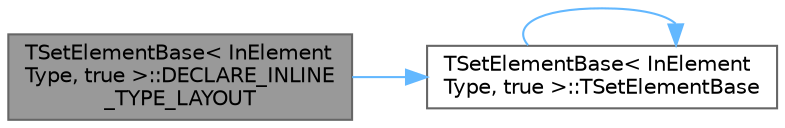 digraph "TSetElementBase&lt; InElementType, true &gt;::DECLARE_INLINE_TYPE_LAYOUT"
{
 // INTERACTIVE_SVG=YES
 // LATEX_PDF_SIZE
  bgcolor="transparent";
  edge [fontname=Helvetica,fontsize=10,labelfontname=Helvetica,labelfontsize=10];
  node [fontname=Helvetica,fontsize=10,shape=box,height=0.2,width=0.4];
  rankdir="LR";
  Node1 [id="Node000001",label="TSetElementBase\< InElement\lType, true \>::DECLARE_INLINE\l_TYPE_LAYOUT",height=0.2,width=0.4,color="gray40", fillcolor="grey60", style="filled", fontcolor="black",tooltip=" "];
  Node1 -> Node2 [id="edge1_Node000001_Node000002",color="steelblue1",style="solid",tooltip=" "];
  Node2 [id="Node000002",label="TSetElementBase\< InElement\lType, true \>::TSetElementBase",height=0.2,width=0.4,color="grey40", fillcolor="white", style="filled",URL="$d7/d05/classTSetElementBase_3_01InElementType_00_01true_01_4.html#a35260c54ff6a2c1b8d31e35b047c2670",tooltip=" "];
  Node2 -> Node2 [id="edge2_Node000002_Node000002",color="steelblue1",style="solid",tooltip=" "];
}
